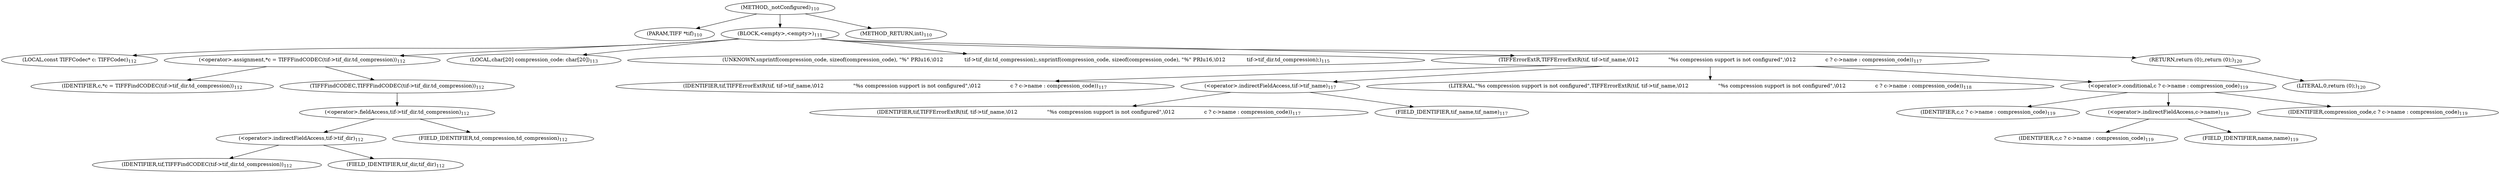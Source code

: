 digraph "_notConfigured" {  
"29068" [label = <(METHOD,_notConfigured)<SUB>110</SUB>> ]
"29069" [label = <(PARAM,TIFF *tif)<SUB>110</SUB>> ]
"29070" [label = <(BLOCK,&lt;empty&gt;,&lt;empty&gt;)<SUB>111</SUB>> ]
"29071" [label = <(LOCAL,const TIFFCodec* c: TIFFCodec)<SUB>112</SUB>> ]
"29072" [label = <(&lt;operator&gt;.assignment,*c = TIFFFindCODEC(tif-&gt;tif_dir.td_compression))<SUB>112</SUB>> ]
"29073" [label = <(IDENTIFIER,c,*c = TIFFFindCODEC(tif-&gt;tif_dir.td_compression))<SUB>112</SUB>> ]
"29074" [label = <(TIFFFindCODEC,TIFFFindCODEC(tif-&gt;tif_dir.td_compression))<SUB>112</SUB>> ]
"29075" [label = <(&lt;operator&gt;.fieldAccess,tif-&gt;tif_dir.td_compression)<SUB>112</SUB>> ]
"29076" [label = <(&lt;operator&gt;.indirectFieldAccess,tif-&gt;tif_dir)<SUB>112</SUB>> ]
"29077" [label = <(IDENTIFIER,tif,TIFFFindCODEC(tif-&gt;tif_dir.td_compression))<SUB>112</SUB>> ]
"29078" [label = <(FIELD_IDENTIFIER,tif_dir,tif_dir)<SUB>112</SUB>> ]
"29079" [label = <(FIELD_IDENTIFIER,td_compression,td_compression)<SUB>112</SUB>> ]
"29080" [label = <(LOCAL,char[20] compression_code: char[20])<SUB>113</SUB>> ]
"29081" [label = <(UNKNOWN,snprintf(compression_code, sizeof(compression_code), &quot;%&quot; PRIu16,\012             tif-&gt;tif_dir.td_compression);,snprintf(compression_code, sizeof(compression_code), &quot;%&quot; PRIu16,\012             tif-&gt;tif_dir.td_compression);)<SUB>115</SUB>> ]
"29082" [label = <(TIFFErrorExtR,TIFFErrorExtR(tif, tif-&gt;tif_name,\012                  &quot;%s compression support is not configured&quot;,\012                  c ? c-&gt;name : compression_code))<SUB>117</SUB>> ]
"29083" [label = <(IDENTIFIER,tif,TIFFErrorExtR(tif, tif-&gt;tif_name,\012                  &quot;%s compression support is not configured&quot;,\012                  c ? c-&gt;name : compression_code))<SUB>117</SUB>> ]
"29084" [label = <(&lt;operator&gt;.indirectFieldAccess,tif-&gt;tif_name)<SUB>117</SUB>> ]
"29085" [label = <(IDENTIFIER,tif,TIFFErrorExtR(tif, tif-&gt;tif_name,\012                  &quot;%s compression support is not configured&quot;,\012                  c ? c-&gt;name : compression_code))<SUB>117</SUB>> ]
"29086" [label = <(FIELD_IDENTIFIER,tif_name,tif_name)<SUB>117</SUB>> ]
"29087" [label = <(LITERAL,&quot;%s compression support is not configured&quot;,TIFFErrorExtR(tif, tif-&gt;tif_name,\012                  &quot;%s compression support is not configured&quot;,\012                  c ? c-&gt;name : compression_code))<SUB>118</SUB>> ]
"29088" [label = <(&lt;operator&gt;.conditional,c ? c-&gt;name : compression_code)<SUB>119</SUB>> ]
"29089" [label = <(IDENTIFIER,c,c ? c-&gt;name : compression_code)<SUB>119</SUB>> ]
"29090" [label = <(&lt;operator&gt;.indirectFieldAccess,c-&gt;name)<SUB>119</SUB>> ]
"29091" [label = <(IDENTIFIER,c,c ? c-&gt;name : compression_code)<SUB>119</SUB>> ]
"29092" [label = <(FIELD_IDENTIFIER,name,name)<SUB>119</SUB>> ]
"29093" [label = <(IDENTIFIER,compression_code,c ? c-&gt;name : compression_code)<SUB>119</SUB>> ]
"29094" [label = <(RETURN,return (0);,return (0);)<SUB>120</SUB>> ]
"29095" [label = <(LITERAL,0,return (0);)<SUB>120</SUB>> ]
"29096" [label = <(METHOD_RETURN,int)<SUB>110</SUB>> ]
  "29068" -> "29069" 
  "29068" -> "29070" 
  "29068" -> "29096" 
  "29070" -> "29071" 
  "29070" -> "29072" 
  "29070" -> "29080" 
  "29070" -> "29081" 
  "29070" -> "29082" 
  "29070" -> "29094" 
  "29072" -> "29073" 
  "29072" -> "29074" 
  "29074" -> "29075" 
  "29075" -> "29076" 
  "29075" -> "29079" 
  "29076" -> "29077" 
  "29076" -> "29078" 
  "29082" -> "29083" 
  "29082" -> "29084" 
  "29082" -> "29087" 
  "29082" -> "29088" 
  "29084" -> "29085" 
  "29084" -> "29086" 
  "29088" -> "29089" 
  "29088" -> "29090" 
  "29088" -> "29093" 
  "29090" -> "29091" 
  "29090" -> "29092" 
  "29094" -> "29095" 
}
